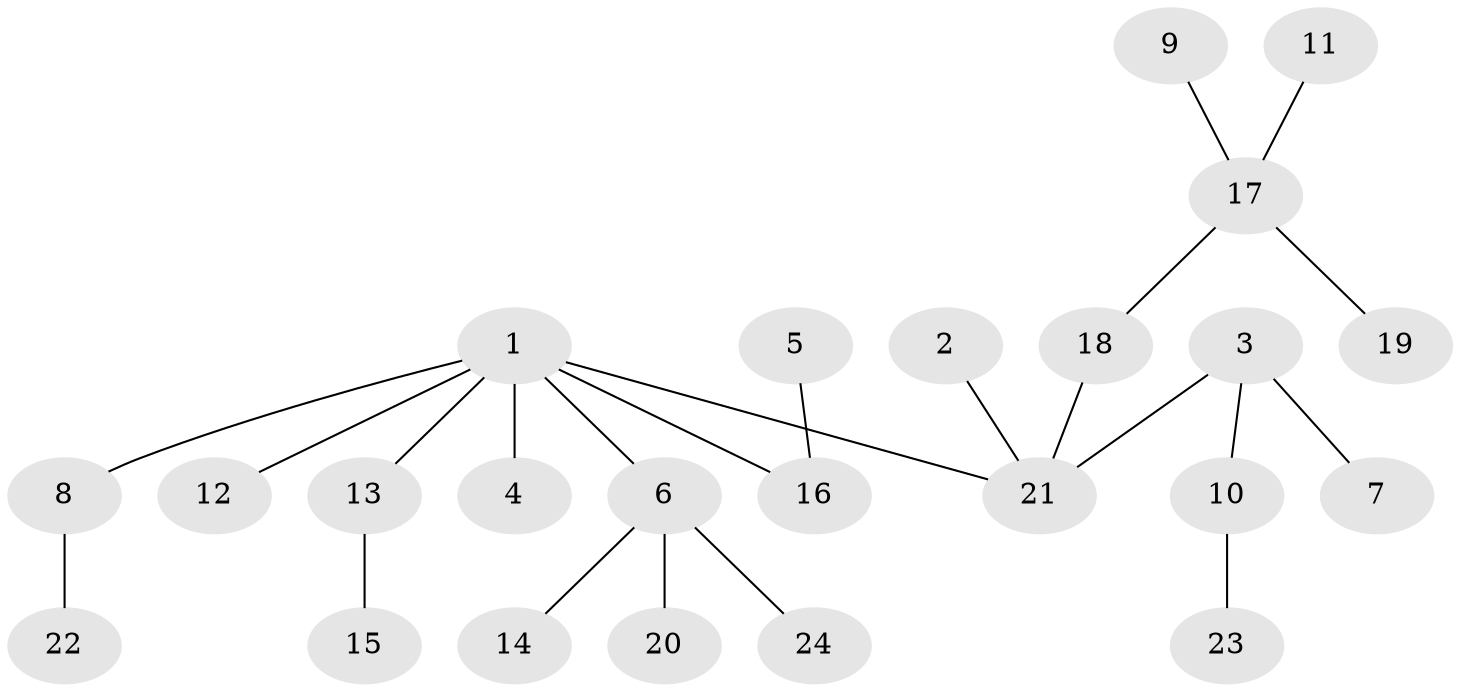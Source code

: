 // original degree distribution, {5: 0.016666666666666666, 6: 0.03333333333333333, 2: 0.23333333333333334, 4: 0.06666666666666667, 1: 0.5, 3: 0.15}
// Generated by graph-tools (version 1.1) at 2025/37/03/04/25 23:37:30]
// undirected, 24 vertices, 23 edges
graph export_dot {
  node [color=gray90,style=filled];
  1;
  2;
  3;
  4;
  5;
  6;
  7;
  8;
  9;
  10;
  11;
  12;
  13;
  14;
  15;
  16;
  17;
  18;
  19;
  20;
  21;
  22;
  23;
  24;
  1 -- 4 [weight=1.0];
  1 -- 6 [weight=1.0];
  1 -- 8 [weight=1.0];
  1 -- 12 [weight=1.0];
  1 -- 13 [weight=1.0];
  1 -- 16 [weight=1.0];
  1 -- 21 [weight=1.0];
  2 -- 21 [weight=1.0];
  3 -- 7 [weight=1.0];
  3 -- 10 [weight=1.0];
  3 -- 21 [weight=1.0];
  5 -- 16 [weight=1.0];
  6 -- 14 [weight=1.0];
  6 -- 20 [weight=1.0];
  6 -- 24 [weight=1.0];
  8 -- 22 [weight=1.0];
  9 -- 17 [weight=1.0];
  10 -- 23 [weight=1.0];
  11 -- 17 [weight=1.0];
  13 -- 15 [weight=1.0];
  17 -- 18 [weight=1.0];
  17 -- 19 [weight=1.0];
  18 -- 21 [weight=1.0];
}
